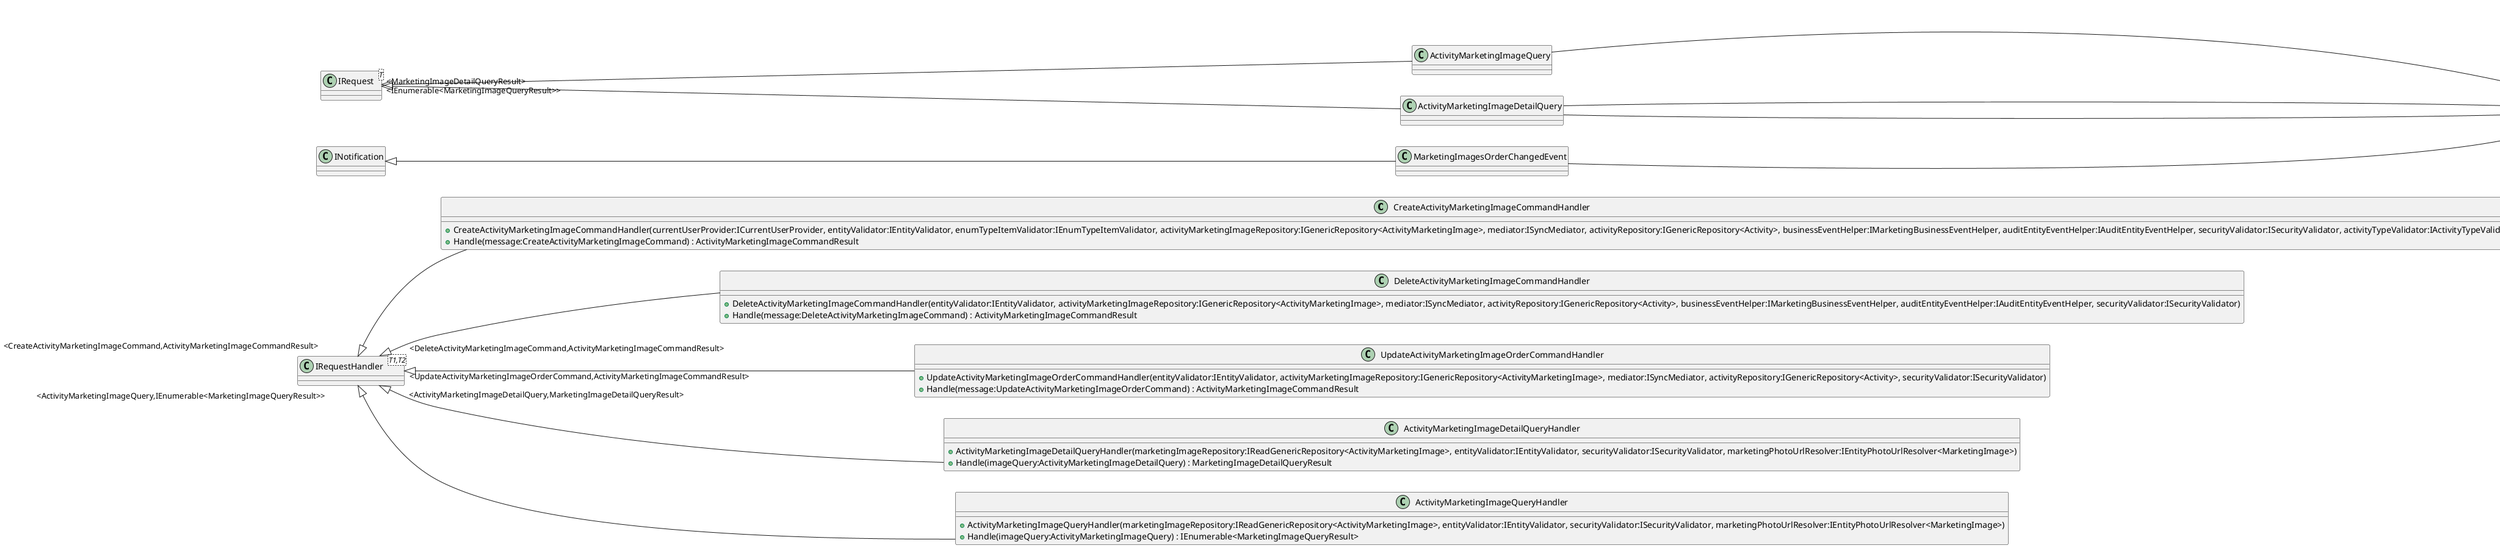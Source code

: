 @startuml   Activity Image Command Handler

Left To Right Direction

class CreateActivityMarketingImageCommandHandler {
    + CreateActivityMarketingImageCommandHandler(currentUserProvider:ICurrentUserProvider, entityValidator:IEntityValidator, enumTypeItemValidator:IEnumTypeItemValidator, activityMarketingImageRepository:IGenericRepository<ActivityMarketingImage>, mediator:ISyncMediator, activityRepository:IGenericRepository<Activity>, businessEventHelper:IMarketingBusinessEventHelper, auditEntityEventHelper:IAuditEntityEventHelper, securityValidator:ISecurityValidator, activityTypeValidator:IActivityTypeValidator)
    + Handle(message:CreateActivityMarketingImageCommand) : ActivityMarketingImageCommandResult
}
class "IRequestHandler"<T1,T2> {
}
"IRequestHandler" "<CreateActivityMarketingImageCommand,ActivityMarketingImageCommandResult>" <|-- CreateActivityMarketingImageCommandHandler

class DeleteActivityMarketingImageCommandHandler {
    + DeleteActivityMarketingImageCommandHandler(entityValidator:IEntityValidator, activityMarketingImageRepository:IGenericRepository<ActivityMarketingImage>, mediator:ISyncMediator, activityRepository:IGenericRepository<Activity>, businessEventHelper:IMarketingBusinessEventHelper, auditEntityEventHelper:IAuditEntityEventHelper, securityValidator:ISecurityValidator)
    + Handle(message:DeleteActivityMarketingImageCommand) : ActivityMarketingImageCommandResult
}
class "IRequestHandler"<T1,T2> {
}
"IRequestHandler" "<DeleteActivityMarketingImageCommand,ActivityMarketingImageCommandResult>" <|-- DeleteActivityMarketingImageCommandHandler

class UpdateActivityMarketingImageOrderCommandHandler {
    + UpdateActivityMarketingImageOrderCommandHandler(entityValidator:IEntityValidator, activityMarketingImageRepository:IGenericRepository<ActivityMarketingImage>, mediator:ISyncMediator, activityRepository:IGenericRepository<Activity>, securityValidator:ISecurityValidator)
    + Handle(message:UpdateActivityMarketingImageOrderCommand) : ActivityMarketingImageCommandResult
}
class "IRequestHandler"<T1,T2> {
}
"IRequestHandler" "<UpdateActivityMarketingImageOrderCommand,ActivityMarketingImageCommandResult>" <|-- UpdateActivityMarketingImageOrderCommandHandler

class MarketingImagesOrderChangedEvent {
}
INotification <|-- MarketingImagesOrderChangedEvent
MarketingImagesOrderChangedEvent --> "ActivityId" Guid

class ActivityMarketingImageQuery {
}
class "IRequest"<T> {
}
"IRequest" "<IEnumerable<MarketingImageQueryResult>>" <|-- ActivityMarketingImageQuery
ActivityMarketingImageQuery --> "ActivityId" Guid

class ActivityMarketingImageDetailQuery {
}
class "IRequest"<T> {
}
"IRequest" "<MarketingImageDetailQueryResult>" <|-- ActivityMarketingImageDetailQuery
ActivityMarketingImageDetailQuery --> "ActivityId" Guid
ActivityMarketingImageDetailQuery --> "ImageId" Guid

class ActivityMarketingImageDetailQueryHandler {
    + ActivityMarketingImageDetailQueryHandler(marketingImageRepository:IReadGenericRepository<ActivityMarketingImage>, entityValidator:IEntityValidator, securityValidator:ISecurityValidator, marketingPhotoUrlResolver:IEntityPhotoUrlResolver<MarketingImage>)
    + Handle(imageQuery:ActivityMarketingImageDetailQuery) : MarketingImageDetailQueryResult
}
class "IRequestHandler"<T1,T2> {
}
"IRequestHandler" "<ActivityMarketingImageDetailQuery,MarketingImageDetailQueryResult>" <|-- ActivityMarketingImageDetailQueryHandler

class ActivityMarketingImageQueryHandler {
    + ActivityMarketingImageQueryHandler(marketingImageRepository:IReadGenericRepository<ActivityMarketingImage>, entityValidator:IEntityValidator, securityValidator:ISecurityValidator, marketingPhotoUrlResolver:IEntityPhotoUrlResolver<MarketingImage>)
    + Handle(imageQuery:ActivityMarketingImageQuery) : IEnumerable<MarketingImageQueryResult>
}
class "IRequestHandler"<T1,T2> {
}
"IRequestHandler" "<ActivityMarketingImageQuery,IEnumerable<MarketingImageQueryResult>>" <|-- ActivityMarketingImageQueryHandler

@enduml